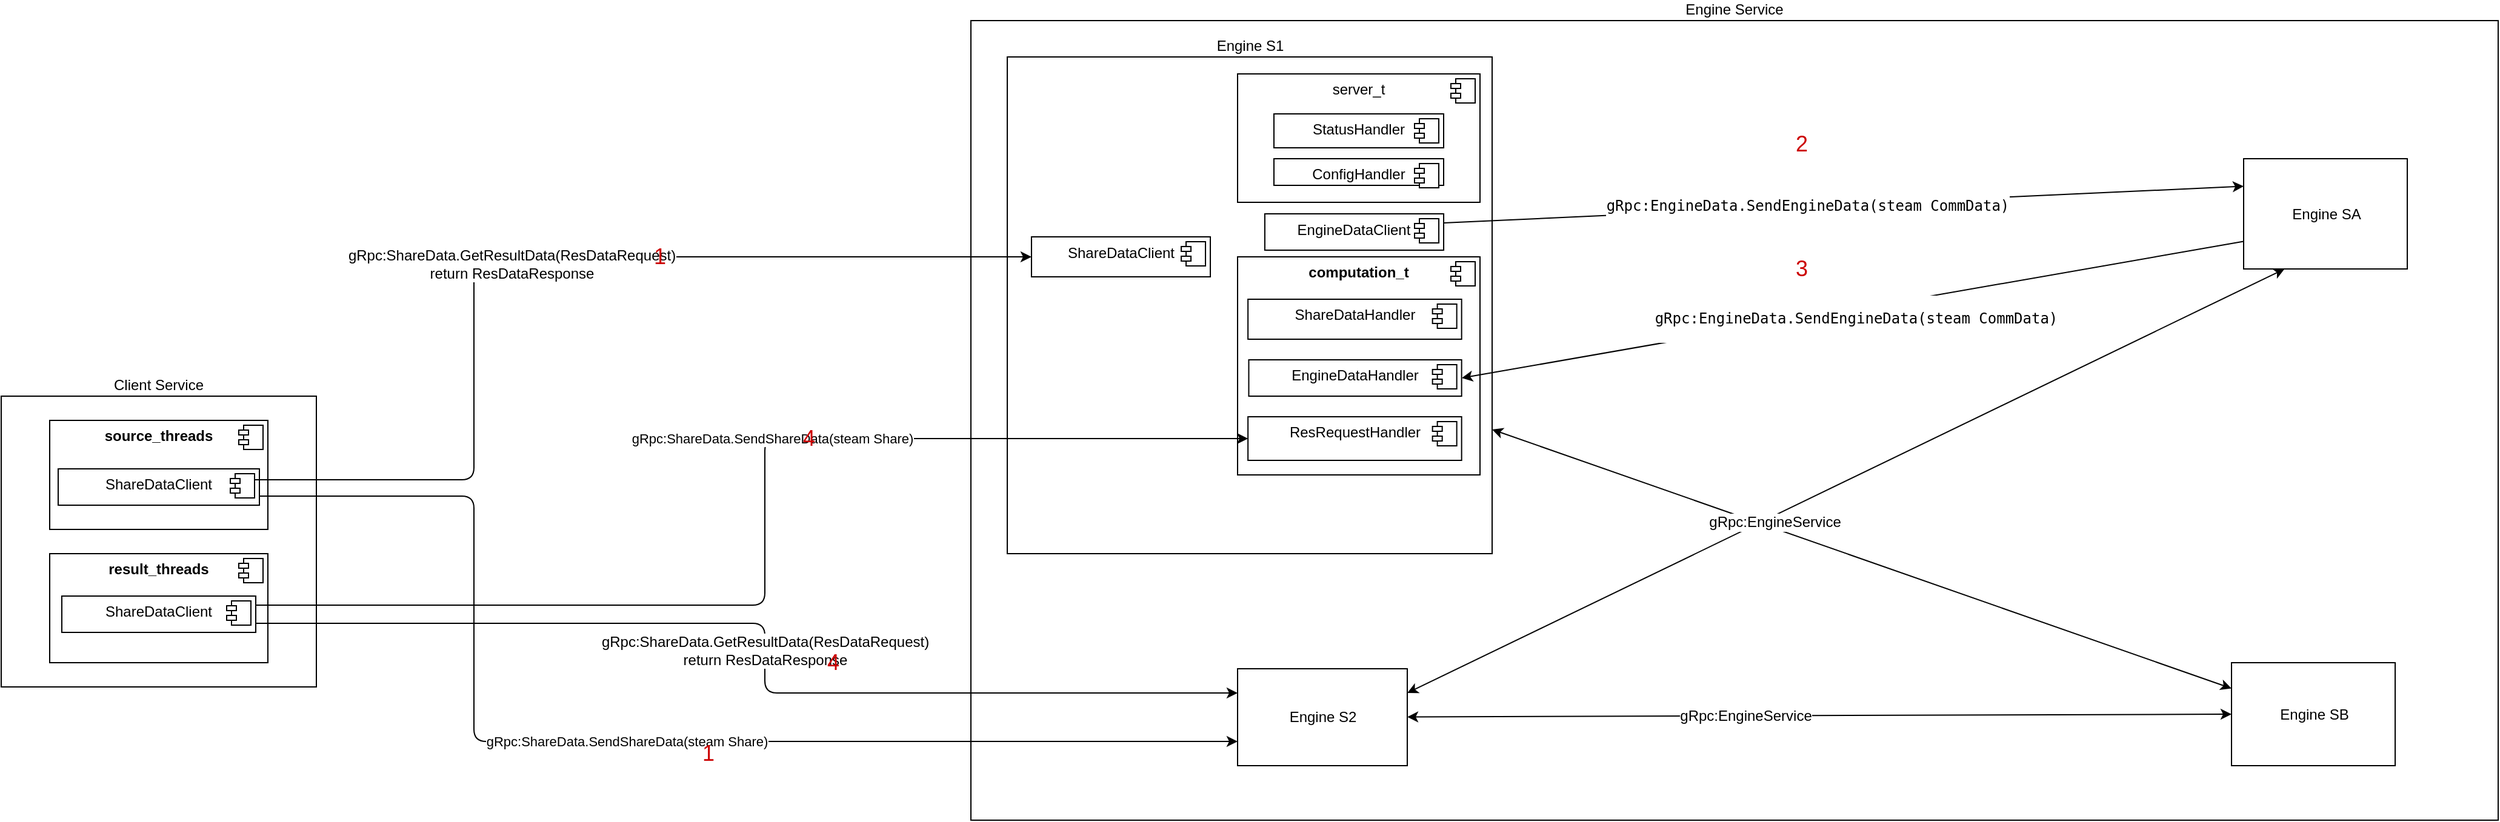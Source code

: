 <mxfile version="10.6.3" type="github"><diagram id="qjX3kxyQt8vl-2oXAutQ" name="Page-1"><mxGraphModel dx="1985" dy="709" grid="1" gridSize="10" guides="1" tooltips="1" connect="1" arrows="1" fold="1" page="1" pageScale="1" pageWidth="827" pageHeight="1169" math="0" shadow="0"><root><mxCell id="0"/><mxCell id="1" parent="0"/><UserObject label="Engine Service&lt;br style=&quot;font-size: 12px;&quot;&gt;" treeRoot="1" id="pDZX20AE8ElxJlWNmtBF-1"><mxCell style="whiteSpace=wrap;html=1;align=center;treeFolding=1;container=1;recursiveResize=0;labelPosition=center;verticalLabelPosition=top;verticalAlign=bottom;fontSize=12;" parent="1" vertex="1"><mxGeometry x="220" y="920" width="1260" height="660" as="geometry"/></mxCell></UserObject><mxCell id="pDZX20AE8ElxJlWNmtBF-5" value="Engine S1&lt;br&gt;" style="html=1;labelPosition=center;verticalLabelPosition=top;align=center;verticalAlign=bottom;" parent="pDZX20AE8ElxJlWNmtBF-1" vertex="1"><mxGeometry x="30" y="30" width="400" height="410" as="geometry"/></mxCell><mxCell id="pDZX20AE8ElxJlWNmtBF-19" value="Engine SA&lt;br&gt;" style="html=1;labelPosition=center;verticalLabelPosition=middle;align=center;verticalAlign=middle;" parent="pDZX20AE8ElxJlWNmtBF-1" vertex="1"><mxGeometry x="1050" y="114" width="135" height="91" as="geometry"/></mxCell><mxCell id="pDZX20AE8ElxJlWNmtBF-24" value="Engine SB&lt;br&gt;" style="html=1;labelPosition=center;verticalLabelPosition=middle;align=center;verticalAlign=middle;" parent="pDZX20AE8ElxJlWNmtBF-1" vertex="1"><mxGeometry x="1040" y="530" width="135" height="85" as="geometry"/></mxCell><mxCell id="pDZX20AE8ElxJlWNmtBF-31" value="" style="endArrow=classic;startArrow=classic;html=1;entryX=1;entryY=0.75;entryDx=0;entryDy=0;exitX=0;exitY=0.25;exitDx=0;exitDy=0;" parent="pDZX20AE8ElxJlWNmtBF-1" source="pDZX20AE8ElxJlWNmtBF-24" target="pDZX20AE8ElxJlWNmtBF-5" edge="1"><mxGeometry width="50" height="50" relative="1" as="geometry"><mxPoint x="315" y="270" as="sourcePoint"/><mxPoint x="365" y="220" as="targetPoint"/></mxGeometry></mxCell><mxCell id="pDZX20AE8ElxJlWNmtBF-23" value="Engine S2&lt;br&gt;" style="html=1;labelPosition=center;verticalLabelPosition=middle;align=center;verticalAlign=middle;" parent="pDZX20AE8ElxJlWNmtBF-1" vertex="1"><mxGeometry x="220" y="535" width="140" height="80" as="geometry"/></mxCell><mxCell id="pDZX20AE8ElxJlWNmtBF-32" value="" style="endArrow=classic;startArrow=classic;html=1;entryX=1;entryY=0.25;entryDx=0;entryDy=0;exitX=0.25;exitY=1;exitDx=0;exitDy=0;" parent="pDZX20AE8ElxJlWNmtBF-1" source="pDZX20AE8ElxJlWNmtBF-19" target="pDZX20AE8ElxJlWNmtBF-23" edge="1"><mxGeometry width="50" height="50" relative="1" as="geometry"><mxPoint x="365" y="273" as="sourcePoint"/><mxPoint x="175" y="177" as="targetPoint"/></mxGeometry></mxCell><mxCell id="pDZX20AE8ElxJlWNmtBF-33" value="gRpc:EngineService" style="text;html=1;resizable=0;points=[];align=center;verticalAlign=middle;labelBackgroundColor=#ffffff;" parent="pDZX20AE8ElxJlWNmtBF-32" vertex="1" connectable="0"><mxGeometry x="0.223" relative="1" as="geometry"><mxPoint x="21" y="-5.5" as="offset"/></mxGeometry></mxCell><mxCell id="pDZX20AE8ElxJlWNmtBF-36" value="" style="endArrow=classic;startArrow=classic;html=1;entryX=0;entryY=0.5;entryDx=0;entryDy=0;" parent="pDZX20AE8ElxJlWNmtBF-1" source="pDZX20AE8ElxJlWNmtBF-23" target="pDZX20AE8ElxJlWNmtBF-24" edge="1"><mxGeometry width="50" height="50" relative="1" as="geometry"><mxPoint x="235" y="340" as="sourcePoint"/><mxPoint x="285" y="290" as="targetPoint"/></mxGeometry></mxCell><mxCell id="pDZX20AE8ElxJlWNmtBF-37" value="gRpc:EngineService" style="text;html=1;resizable=0;points=[];align=center;verticalAlign=middle;labelBackgroundColor=#ffffff;" parent="pDZX20AE8ElxJlWNmtBF-36" vertex="1" connectable="0"><mxGeometry x="-0.179" relative="1" as="geometry"><mxPoint as="offset"/></mxGeometry></mxCell><mxCell id="KPqXG4leqGSg9rMvJdoy-37" value="&lt;font style=&quot;font-size: 18px&quot;&gt;2&lt;/font&gt;" style="text;html=1;strokeColor=none;fillColor=none;align=center;verticalAlign=middle;whiteSpace=wrap;rounded=0;fontColor=#CC0000;fontSize=18;" vertex="1" parent="pDZX20AE8ElxJlWNmtBF-1"><mxGeometry x="648.5" y="77" width="73" height="50" as="geometry"/></mxCell><mxCell id="KPqXG4leqGSg9rMvJdoy-38" value="&lt;font style=&quot;font-size: 18px&quot;&gt;3&lt;/font&gt;" style="text;html=1;strokeColor=none;fillColor=none;align=center;verticalAlign=middle;whiteSpace=wrap;rounded=0;fontColor=#CC0000;fontSize=18;" vertex="1" parent="pDZX20AE8ElxJlWNmtBF-1"><mxGeometry x="648.5" y="180" width="73" height="50" as="geometry"/></mxCell><mxCell id="KPqXG4leqGSg9rMvJdoy-45" value="&lt;p style=&quot;margin: 6px 0px 0px; text-align: center; font-size: 12px;&quot;&gt;server_t&lt;/p&gt;" style="align=center;overflow=fill;html=1;fontSize=12;fontColor=#000000;labelPosition=center;verticalLabelPosition=middle;verticalAlign=middle;" vertex="1" parent="pDZX20AE8ElxJlWNmtBF-1"><mxGeometry x="220" y="44" width="200" height="106" as="geometry"/></mxCell><mxCell id="KPqXG4leqGSg9rMvJdoy-46" value="" style="shape=component;jettyWidth=8;jettyHeight=4;" vertex="1" parent="KPqXG4leqGSg9rMvJdoy-45"><mxGeometry x="1" width="20" height="20" relative="1" as="geometry"><mxPoint x="-24" y="4" as="offset"/></mxGeometry></mxCell><mxCell id="KPqXG4leqGSg9rMvJdoy-10" value="&lt;p style=&quot;margin: 0px ; margin-top: 6px ; text-align: center&quot;&gt;StatusHandler&lt;/p&gt;" style="align=left;overflow=fill;html=1;" vertex="1" parent="KPqXG4leqGSg9rMvJdoy-45"><mxGeometry x="30" y="33" width="140" height="28" as="geometry"/></mxCell><mxCell id="KPqXG4leqGSg9rMvJdoy-11" value="" style="shape=component;jettyWidth=8;jettyHeight=4;" vertex="1" parent="KPqXG4leqGSg9rMvJdoy-10"><mxGeometry x="1" width="20" height="20" relative="1" as="geometry"><mxPoint x="-24" y="4" as="offset"/></mxGeometry></mxCell><mxCell id="KPqXG4leqGSg9rMvJdoy-7" value="&lt;p style=&quot;margin: 0px ; margin-top: 6px ; text-align: center&quot;&gt;ConfigHandler&lt;/p&gt;" style="align=left;overflow=fill;html=1;" vertex="1" parent="KPqXG4leqGSg9rMvJdoy-45"><mxGeometry x="30" y="70" width="140" height="22" as="geometry"/></mxCell><mxCell id="KPqXG4leqGSg9rMvJdoy-8" value="" style="shape=component;jettyWidth=8;jettyHeight=4;" vertex="1" parent="KPqXG4leqGSg9rMvJdoy-7"><mxGeometry x="1" width="20" height="20" relative="1" as="geometry"><mxPoint x="-24" y="4" as="offset"/></mxGeometry></mxCell><mxCell id="KPqXG4leqGSg9rMvJdoy-49" value="&lt;p style=&quot;margin: 0px ; margin-top: 6px ; text-align: center&quot;&gt;&lt;b&gt;computation_t&lt;/b&gt;&lt;/p&gt;" style="align=left;overflow=fill;html=1;fontSize=12;fontColor=#000000;" vertex="1" parent="pDZX20AE8ElxJlWNmtBF-1"><mxGeometry x="220" y="195" width="200" height="180" as="geometry"/></mxCell><mxCell id="KPqXG4leqGSg9rMvJdoy-50" value="" style="shape=component;jettyWidth=8;jettyHeight=4;" vertex="1" parent="KPqXG4leqGSg9rMvJdoy-49"><mxGeometry x="1" width="20" height="20" relative="1" as="geometry"><mxPoint x="-24" y="4" as="offset"/></mxGeometry></mxCell><mxCell id="pDZX20AE8ElxJlWNmtBF-38" value="&lt;p style=&quot;margin: 0px ; margin-top: 6px ; text-align: center&quot;&gt;ShareDataHandler&lt;/p&gt;" style="align=center;overflow=fill;html=1;labelPosition=center;verticalLabelPosition=middle;verticalAlign=middle;" parent="KPqXG4leqGSg9rMvJdoy-49" vertex="1"><mxGeometry x="8.581" y="35" width="176.238" height="33" as="geometry"/></mxCell><mxCell id="pDZX20AE8ElxJlWNmtBF-39" value="" style="shape=component;jettyWidth=8;jettyHeight=4;" parent="pDZX20AE8ElxJlWNmtBF-38" vertex="1"><mxGeometry x="1" width="20" height="20" relative="1" as="geometry"><mxPoint x="-24" y="4" as="offset"/></mxGeometry></mxCell><mxCell id="KPqXG4leqGSg9rMvJdoy-4" value="&lt;p style=&quot;margin: 0px ; margin-top: 6px ; text-align: center&quot;&gt;EngineDataHandler&lt;/p&gt;" style="align=left;overflow=fill;html=1;" vertex="1" parent="KPqXG4leqGSg9rMvJdoy-49"><mxGeometry x="9.241" y="85" width="175.578" height="30" as="geometry"/></mxCell><mxCell id="KPqXG4leqGSg9rMvJdoy-5" value="" style="shape=component;jettyWidth=8;jettyHeight=4;" vertex="1" parent="KPqXG4leqGSg9rMvJdoy-4"><mxGeometry x="1" width="20" height="20" relative="1" as="geometry"><mxPoint x="-24" y="4" as="offset"/></mxGeometry></mxCell><mxCell id="pDZX20AE8ElxJlWNmtBF-43" value="&lt;p style=&quot;margin: 0px ; margin-top: 6px ; text-align: center&quot;&gt;ResRequestHandler&lt;/p&gt;" style="align=left;overflow=fill;html=1;" parent="KPqXG4leqGSg9rMvJdoy-49" vertex="1"><mxGeometry x="8.581" y="132" width="176.238" height="36" as="geometry"/></mxCell><mxCell id="pDZX20AE8ElxJlWNmtBF-44" value="" style="shape=component;jettyWidth=8;jettyHeight=4;" parent="pDZX20AE8ElxJlWNmtBF-43" vertex="1"><mxGeometry x="1" width="20" height="20" relative="1" as="geometry"><mxPoint x="-24" y="4" as="offset"/></mxGeometry></mxCell><mxCell id="KPqXG4leqGSg9rMvJdoy-16" value="&lt;p style=&quot;margin: 0px ; margin-top: 6px ; text-align: center&quot;&gt;ShareDataClient&lt;/p&gt;" style="align=left;overflow=fill;html=1;" vertex="1" parent="pDZX20AE8ElxJlWNmtBF-1"><mxGeometry x="49.975" y="178.5" width="147.543" height="33" as="geometry"/></mxCell><mxCell id="KPqXG4leqGSg9rMvJdoy-17" value="" style="shape=component;jettyWidth=8;jettyHeight=4;" vertex="1" parent="KPqXG4leqGSg9rMvJdoy-16"><mxGeometry x="1" width="20" height="20" relative="1" as="geometry"><mxPoint x="-24" y="4" as="offset"/></mxGeometry></mxCell><mxCell id="KPqXG4leqGSg9rMvJdoy-13" value="&lt;p style=&quot;margin: 0px ; margin-top: 6px ; text-align: center&quot;&gt;EngineDataClient&lt;/p&gt;" style="align=left;overflow=fill;html=1;" vertex="1" parent="pDZX20AE8ElxJlWNmtBF-1"><mxGeometry x="242.475" y="159.5" width="147.543" height="30" as="geometry"/></mxCell><mxCell id="KPqXG4leqGSg9rMvJdoy-14" value="" style="shape=component;jettyWidth=8;jettyHeight=4;" vertex="1" parent="KPqXG4leqGSg9rMvJdoy-13"><mxGeometry x="1" width="20" height="20" relative="1" as="geometry"><mxPoint x="-24" y="4" as="offset"/></mxGeometry></mxCell><mxCell id="KPqXG4leqGSg9rMvJdoy-28" value="&lt;pre&gt;gRpc:EngineData.SendEngineData(steam CommData)&lt;/pre&gt;" style="endArrow=classic;html=1;exitX=0;exitY=0.75;exitDx=0;exitDy=0;fontSize=12;" edge="1" parent="pDZX20AE8ElxJlWNmtBF-1" source="pDZX20AE8ElxJlWNmtBF-19"><mxGeometry x="-0.003" y="8" width="50" height="50" relative="1" as="geometry"><mxPoint x="720" y="250" as="sourcePoint"/><mxPoint x="405" y="295" as="targetPoint"/><mxPoint as="offset"/></mxGeometry></mxCell><mxCell id="KPqXG4leqGSg9rMvJdoy-20" value="" style="endArrow=classic;html=1;entryX=0;entryY=0.25;entryDx=0;entryDy=0;exitX=1;exitY=0.25;exitDx=0;exitDy=0;verticalAlign=middle;" edge="1" parent="pDZX20AE8ElxJlWNmtBF-1" source="KPqXG4leqGSg9rMvJdoy-13" target="pDZX20AE8ElxJlWNmtBF-19"><mxGeometry width="50" height="50" relative="1" as="geometry"><mxPoint x="610" y="190" as="sourcePoint"/><mxPoint x="660" y="140" as="targetPoint"/></mxGeometry></mxCell><mxCell id="KPqXG4leqGSg9rMvJdoy-21" value="&lt;pre&gt;gRpc:EngineData.SendEngineData(steam CommData)&lt;/pre&gt;" style="text;html=1;resizable=0;points=[];align=center;verticalAlign=middle;labelBackgroundColor=#ffffff;" vertex="1" connectable="0" parent="KPqXG4leqGSg9rMvJdoy-20"><mxGeometry x="-0.123" y="1" relative="1" as="geometry"><mxPoint x="10.5" y="0.5" as="offset"/></mxGeometry></mxCell><UserObject label="Client Service" treeRoot="1" id="KPqXG4leqGSg9rMvJdoy-22"><mxCell style="whiteSpace=wrap;html=1;align=center;treeFolding=1;container=1;recursiveResize=0;labelPosition=center;verticalLabelPosition=top;verticalAlign=bottom;" vertex="1" parent="1"><mxGeometry x="-580" y="1230" width="260" height="240" as="geometry"/></mxCell></UserObject><mxCell id="KPqXG4leqGSg9rMvJdoy-52" value="&lt;p style=&quot;margin: 0px ; margin-top: 6px ; text-align: center&quot;&gt;&lt;b&gt;source_threads&lt;/b&gt;&lt;/p&gt;" style="align=left;overflow=fill;html=1;fontSize=12;fontColor=#000000;" vertex="1" parent="KPqXG4leqGSg9rMvJdoy-22"><mxGeometry x="40" y="20" width="180" height="90" as="geometry"/></mxCell><mxCell id="KPqXG4leqGSg9rMvJdoy-53" value="" style="shape=component;jettyWidth=8;jettyHeight=4;" vertex="1" parent="KPqXG4leqGSg9rMvJdoy-52"><mxGeometry x="1" width="20" height="20" relative="1" as="geometry"><mxPoint x="-24" y="4" as="offset"/></mxGeometry></mxCell><mxCell id="KPqXG4leqGSg9rMvJdoy-29" value="&lt;p style=&quot;margin: 0px ; margin-top: 6px ; text-align: center&quot;&gt;ShareDataClient&lt;/p&gt;" style="align=left;overflow=fill;html=1;" vertex="1" parent="KPqXG4leqGSg9rMvJdoy-52"><mxGeometry x="7" y="40" width="166" height="30.0" as="geometry"/></mxCell><mxCell id="KPqXG4leqGSg9rMvJdoy-30" value="" style="shape=component;jettyWidth=8;jettyHeight=4;" vertex="1" parent="KPqXG4leqGSg9rMvJdoy-29"><mxGeometry x="1" width="20" height="20" relative="1" as="geometry"><mxPoint x="-24" y="4" as="offset"/></mxGeometry></mxCell><mxCell id="KPqXG4leqGSg9rMvJdoy-54" value="&lt;p style=&quot;margin: 0px ; margin-top: 6px ; text-align: center&quot;&gt;&lt;b&gt;result_threads&lt;/b&gt;&lt;/p&gt;" style="align=left;overflow=fill;html=1;fontSize=12;fontColor=#000000;" vertex="1" parent="KPqXG4leqGSg9rMvJdoy-22"><mxGeometry x="40" y="130" width="180" height="90" as="geometry"/></mxCell><mxCell id="KPqXG4leqGSg9rMvJdoy-55" value="" style="shape=component;jettyWidth=8;jettyHeight=4;" vertex="1" parent="KPqXG4leqGSg9rMvJdoy-54"><mxGeometry x="1" width="20" height="20" relative="1" as="geometry"><mxPoint x="-24" y="4" as="offset"/></mxGeometry></mxCell><mxCell id="KPqXG4leqGSg9rMvJdoy-31" value="&lt;p style=&quot;margin: 0px ; margin-top: 6px ; text-align: center&quot;&gt;ShareDataClient&lt;/p&gt;" style="align=left;overflow=fill;html=1;" vertex="1" parent="KPqXG4leqGSg9rMvJdoy-54"><mxGeometry x="10" y="35" width="160" height="30" as="geometry"/></mxCell><mxCell id="KPqXG4leqGSg9rMvJdoy-32" value="" style="shape=component;jettyWidth=8;jettyHeight=4;" vertex="1" parent="KPqXG4leqGSg9rMvJdoy-31"><mxGeometry x="1" width="20" height="20" relative="1" as="geometry"><mxPoint x="-24" y="4" as="offset"/></mxGeometry></mxCell><mxCell id="KPqXG4leqGSg9rMvJdoy-25" value="&lt;span&gt;gRpc:ShareData.SendShareData(steam Share)&lt;/span&gt;" style="edgeStyle=elbowEdgeStyle;elbow=horizontal;endArrow=classic;html=1;exitX=1;exitY=0.25;exitDx=0;exitDy=0;entryX=0;entryY=0.5;entryDx=0;entryDy=0;" edge="1" parent="1" source="KPqXG4leqGSg9rMvJdoy-31" target="pDZX20AE8ElxJlWNmtBF-43"><mxGeometry x="0.179" width="50" height="50" relative="1" as="geometry"><mxPoint x="710" y="780" as="sourcePoint"/><mxPoint x="760" y="730" as="targetPoint"/><Array as="points"><mxPoint x="50" y="1280"/><mxPoint x="-30" y="1280"/><mxPoint x="90" y="1120"/><mxPoint x="30" y="1110"/><mxPoint x="180" y="1160"/></Array><mxPoint as="offset"/></mxGeometry></mxCell><mxCell id="KPqXG4leqGSg9rMvJdoy-26" value="" style="edgeStyle=elbowEdgeStyle;elbow=horizontal;endArrow=classic;html=1;exitX=1;exitY=0.25;exitDx=0;exitDy=0;entryX=0;entryY=0.5;entryDx=0;entryDy=0;" edge="1" parent="1" source="KPqXG4leqGSg9rMvJdoy-30" target="KPqXG4leqGSg9rMvJdoy-16"><mxGeometry width="50" height="50" relative="1" as="geometry"><mxPoint x="380" y="830" as="sourcePoint"/><mxPoint x="430" y="780" as="targetPoint"/><Array as="points"><mxPoint x="-190" y="1190"/></Array></mxGeometry></mxCell><mxCell id="KPqXG4leqGSg9rMvJdoy-27" value="gRpc:ShareData.GetResultData(ResDataRequest) &lt;br&gt;return ResDataResponse" style="text;html=1;resizable=0;points=[];align=center;verticalAlign=middle;labelBackgroundColor=#ffffff;" vertex="1" connectable="0" parent="KPqXG4leqGSg9rMvJdoy-26"><mxGeometry x="0.072" y="-2" relative="1" as="geometry"><mxPoint x="-46" y="4" as="offset"/></mxGeometry></mxCell><mxCell id="KPqXG4leqGSg9rMvJdoy-35" value="&lt;font style=&quot;font-size: 18px;&quot;&gt;1&lt;/font&gt;" style="text;html=1;strokeColor=none;fillColor=none;align=center;verticalAlign=middle;whiteSpace=wrap;rounded=0;fontColor=#CC0000;fontSize=18;" vertex="1" parent="1"><mxGeometry x="-73" y="1090" width="73" height="50" as="geometry"/></mxCell><mxCell id="KPqXG4leqGSg9rMvJdoy-36" value="&lt;font style=&quot;font-size: 18px&quot;&gt;4&lt;/font&gt;" style="text;html=1;strokeColor=none;fillColor=none;align=center;verticalAlign=middle;whiteSpace=wrap;rounded=0;fontColor=#CC0000;fontSize=18;" vertex="1" parent="1"><mxGeometry x="50" y="1240" width="73" height="50" as="geometry"/></mxCell><mxCell id="KPqXG4leqGSg9rMvJdoy-39" value="" style="edgeStyle=elbowEdgeStyle;elbow=horizontal;endArrow=classic;html=1;entryX=0;entryY=0.25;entryDx=0;entryDy=0;exitX=1;exitY=0.75;exitDx=0;exitDy=0;" edge="1" parent="1" source="KPqXG4leqGSg9rMvJdoy-31" target="pDZX20AE8ElxJlWNmtBF-23"><mxGeometry width="50" height="50" relative="1" as="geometry"><mxPoint x="-370" y="1400" as="sourcePoint"/><mxPoint x="300" y="1062" as="targetPoint"/><Array as="points"><mxPoint x="50" y="1450"/><mxPoint x="-50" y="1390"/></Array></mxGeometry></mxCell><mxCell id="KPqXG4leqGSg9rMvJdoy-40" value="gRpc:ShareData.GetResultData(ResDataRequest) &lt;br&gt;return ResDataResponse" style="text;html=1;resizable=0;points=[];align=center;verticalAlign=middle;labelBackgroundColor=#ffffff;" vertex="1" connectable="0" parent="KPqXG4leqGSg9rMvJdoy-39"><mxGeometry x="0.072" y="-2" relative="1" as="geometry"><mxPoint x="2" y="-23" as="offset"/></mxGeometry></mxCell><mxCell id="KPqXG4leqGSg9rMvJdoy-41" value="&lt;span&gt;gRpc:ShareData.SendShareData(steam Share)&lt;/span&gt;" style="edgeStyle=elbowEdgeStyle;elbow=horizontal;endArrow=classic;html=1;exitX=1;exitY=0.75;exitDx=0;exitDy=0;entryX=0;entryY=0.75;entryDx=0;entryDy=0;" edge="1" parent="1" source="KPqXG4leqGSg9rMvJdoy-29" target="pDZX20AE8ElxJlWNmtBF-23"><mxGeometry width="50" height="50" relative="1" as="geometry"><mxPoint x="-224" y="1175" as="sourcePoint"/><mxPoint x="300" y="1070" as="targetPoint"/><Array as="points"><mxPoint x="-190" y="1410"/><mxPoint x="100" y="1130"/><mxPoint x="40" y="1120"/><mxPoint x="190" y="1170"/></Array></mxGeometry></mxCell><mxCell id="KPqXG4leqGSg9rMvJdoy-42" value="&lt;font style=&quot;font-size: 18px;&quot;&gt;1&lt;/font&gt;" style="text;html=1;strokeColor=none;fillColor=none;align=center;verticalAlign=middle;whiteSpace=wrap;rounded=0;fontColor=#CC0000;fontSize=18;" vertex="1" parent="1"><mxGeometry x="-33.5" y="1500" width="73" height="50" as="geometry"/></mxCell><mxCell id="KPqXG4leqGSg9rMvJdoy-43" value="&lt;font style=&quot;font-size: 18px&quot;&gt;4&lt;/font&gt;" style="text;html=1;strokeColor=none;fillColor=none;align=center;verticalAlign=middle;whiteSpace=wrap;rounded=0;fontColor=#CC0000;fontSize=18;" vertex="1" parent="1"><mxGeometry x="70" y="1425" width="73" height="50" as="geometry"/></mxCell></root></mxGraphModel></diagram></mxfile>